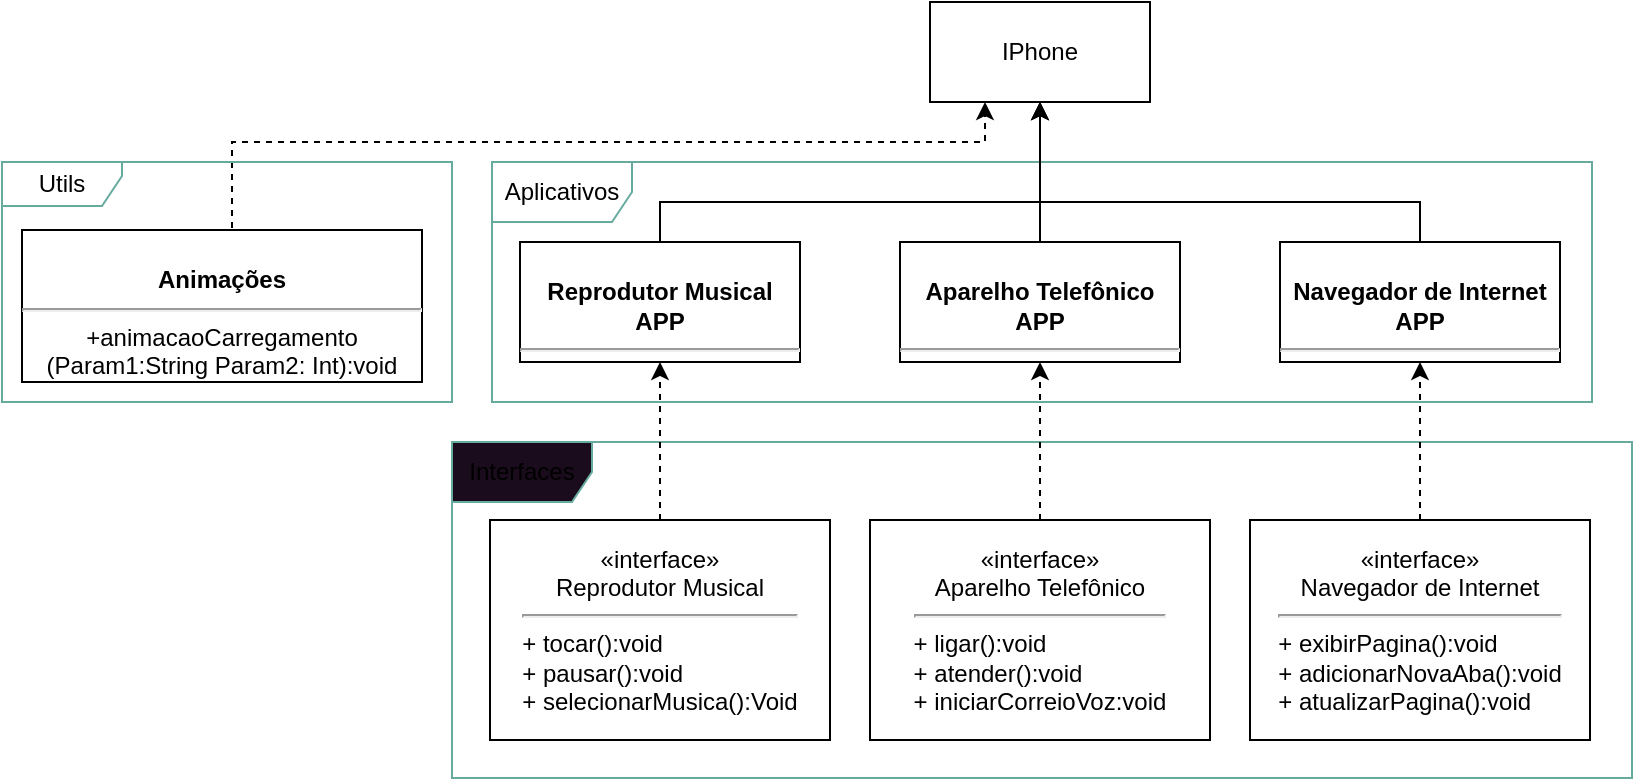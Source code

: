 <mxfile version="23.0.2" type="device">
  <diagram id="3ET_8zo-GePrdZHqEnzk" name="Página-1">
    <mxGraphModel dx="1182" dy="698" grid="1" gridSize="10" guides="1" tooltips="1" connect="1" arrows="1" fold="1" page="1" pageScale="1" pageWidth="1169" pageHeight="827" background="none" math="0" shadow="0">
      <root>
        <mxCell id="0" />
        <mxCell id="1" parent="0" />
        <mxCell id="7mgKpXwebCU9ba59nYDn-4" value="Aplicativos" style="shape=umlFrame;whiteSpace=wrap;html=1;pointerEvents=0;width=70;height=30;strokeColor=#67AB9F;" parent="1" vertex="1">
          <mxGeometry x="465" y="300" width="550" height="120" as="geometry" />
        </mxCell>
        <mxCell id="7mgKpXwebCU9ba59nYDn-3" value="Interfaces" style="shape=umlFrame;whiteSpace=wrap;html=1;pointerEvents=0;width=70;height=30;fillColor=#1B0C1D;strokeColor=#67AB9F;" parent="1" vertex="1">
          <mxGeometry x="445" y="440" width="590" height="168" as="geometry" />
        </mxCell>
        <mxCell id="mUjXztgoR0FgH-cJJg0s-21" value="IPhone" style="html=1;whiteSpace=wrap;" parent="1" vertex="1">
          <mxGeometry x="684" y="220" width="110" height="50" as="geometry" />
        </mxCell>
        <mxCell id="bmYYZ4TZPq_hbASh39-R-12" style="edgeStyle=orthogonalEdgeStyle;rounded=0;orthogonalLoop=1;jettySize=auto;html=1;exitX=0.5;exitY=0;exitDx=0;exitDy=0;dashed=1;" parent="1" source="mUjXztgoR0FgH-cJJg0s-24" target="bmYYZ4TZPq_hbASh39-R-8" edge="1">
          <mxGeometry relative="1" as="geometry">
            <mxPoint x="739" y="438" as="targetPoint" />
          </mxGeometry>
        </mxCell>
        <mxCell id="mUjXztgoR0FgH-cJJg0s-24" value="«interface»&lt;br&gt;Aparelho Telefônico&lt;hr&gt;&lt;div style=&quot;text-align: left;&quot;&gt;+ ligar():void&lt;br&gt;+ atender():void&lt;br&gt;+ iniciarCorreioVoz:void&lt;br&gt;&lt;/div&gt;" style="html=1;whiteSpace=wrap;" parent="1" vertex="1">
          <mxGeometry x="654" y="479" width="170" height="110" as="geometry" />
        </mxCell>
        <mxCell id="bmYYZ4TZPq_hbASh39-R-11" style="edgeStyle=orthogonalEdgeStyle;rounded=0;orthogonalLoop=1;jettySize=auto;html=1;exitX=0.5;exitY=0;exitDx=0;exitDy=0;dashed=1;" parent="1" source="mUjXztgoR0FgH-cJJg0s-25" target="bmYYZ4TZPq_hbASh39-R-6" edge="1">
          <mxGeometry relative="1" as="geometry">
            <mxPoint x="929" y="438" as="targetPoint" />
          </mxGeometry>
        </mxCell>
        <mxCell id="mUjXztgoR0FgH-cJJg0s-25" value="«interface»&lt;br&gt;Navegador de Internet&lt;hr&gt;&lt;div style=&quot;text-align: left;&quot;&gt;+ exibirPagina():void&lt;br&gt;+ adicionarNovaAba():void&lt;br&gt;+ atualizarPagina():void&lt;br&gt;&lt;/div&gt;" style="html=1;whiteSpace=wrap;" parent="1" vertex="1">
          <mxGeometry x="844" y="479" width="170" height="110" as="geometry" />
        </mxCell>
        <mxCell id="bmYYZ4TZPq_hbASh39-R-9" value="" style="edgeStyle=orthogonalEdgeStyle;rounded=0;orthogonalLoop=1;jettySize=auto;html=1;dashed=1;entryX=0.5;entryY=1;entryDx=0;entryDy=0;" parent="1" source="mUjXztgoR0FgH-cJJg0s-27" target="bmYYZ4TZPq_hbASh39-R-4" edge="1">
          <mxGeometry relative="1" as="geometry">
            <mxPoint x="549" y="438" as="targetPoint" />
          </mxGeometry>
        </mxCell>
        <mxCell id="mUjXztgoR0FgH-cJJg0s-27" value="«interface»&lt;br&gt;Reprodutor Musical&lt;hr&gt;&lt;div style=&quot;text-align: left;&quot;&gt;&lt;span style=&quot;background-color: initial;&quot;&gt;+ tocar():void&lt;/span&gt;&lt;/div&gt;&lt;div style=&quot;text-align: left;&quot;&gt;&lt;span style=&quot;background-color: initial;&quot;&gt;+ pausar():void&lt;/span&gt;&lt;/div&gt;&lt;div style=&quot;text-align: left;&quot;&gt;&lt;span style=&quot;background-color: initial;&quot;&gt;+ selecionarMusica():Void&lt;/span&gt;&lt;/div&gt;" style="html=1;whiteSpace=wrap;" parent="1" vertex="1">
          <mxGeometry x="464" y="479" width="170" height="110" as="geometry" />
        </mxCell>
        <mxCell id="bmYYZ4TZPq_hbASh39-R-15" style="edgeStyle=orthogonalEdgeStyle;rounded=0;orthogonalLoop=1;jettySize=auto;html=1;exitX=0.5;exitY=0;exitDx=0;exitDy=0;entryX=0.5;entryY=1;entryDx=0;entryDy=0;" parent="1" source="bmYYZ4TZPq_hbASh39-R-4" target="mUjXztgoR0FgH-cJJg0s-21" edge="1">
          <mxGeometry relative="1" as="geometry">
            <Array as="points">
              <mxPoint x="549" y="320" />
              <mxPoint x="739" y="320" />
            </Array>
          </mxGeometry>
        </mxCell>
        <mxCell id="bmYYZ4TZPq_hbASh39-R-4" value="&lt;p style=&quot;margin:0px;margin-top:4px;text-align:center;&quot;&gt;&lt;br&gt;&lt;b&gt;Reprodutor Musical APP&lt;/b&gt;&lt;/p&gt;&lt;hr&gt;" style="verticalAlign=top;align=left;overflow=fill;fontSize=12;fontFamily=Helvetica;html=1;whiteSpace=wrap;strokeColor=default;" parent="1" vertex="1">
          <mxGeometry x="479" y="340" width="140" height="60" as="geometry" />
        </mxCell>
        <mxCell id="bmYYZ4TZPq_hbASh39-R-16" style="edgeStyle=orthogonalEdgeStyle;rounded=0;orthogonalLoop=1;jettySize=auto;html=1;exitX=0.5;exitY=0;exitDx=0;exitDy=0;entryX=0.5;entryY=1;entryDx=0;entryDy=0;" parent="1" source="bmYYZ4TZPq_hbASh39-R-6" target="mUjXztgoR0FgH-cJJg0s-21" edge="1">
          <mxGeometry relative="1" as="geometry">
            <Array as="points">
              <mxPoint x="929" y="320" />
              <mxPoint x="739" y="320" />
            </Array>
          </mxGeometry>
        </mxCell>
        <mxCell id="bmYYZ4TZPq_hbASh39-R-6" value="&lt;p style=&quot;margin:0px;margin-top:4px;text-align:center;&quot;&gt;&lt;br&gt;&lt;b&gt;Navegador de Internet APP&lt;/b&gt;&lt;/p&gt;&lt;hr&gt;" style="verticalAlign=top;align=left;overflow=fill;fontSize=12;fontFamily=Helvetica;html=1;whiteSpace=wrap;" parent="1" vertex="1">
          <mxGeometry x="859" y="340" width="140" height="60" as="geometry" />
        </mxCell>
        <mxCell id="bmYYZ4TZPq_hbASh39-R-13" style="edgeStyle=orthogonalEdgeStyle;rounded=0;orthogonalLoop=1;jettySize=auto;html=1;exitX=0.5;exitY=0;exitDx=0;exitDy=0;entryX=0.5;entryY=1;entryDx=0;entryDy=0;" parent="1" source="bmYYZ4TZPq_hbASh39-R-8" target="mUjXztgoR0FgH-cJJg0s-21" edge="1">
          <mxGeometry relative="1" as="geometry" />
        </mxCell>
        <mxCell id="bmYYZ4TZPq_hbASh39-R-8" value="&lt;p style=&quot;margin:0px;margin-top:4px;text-align:center;&quot;&gt;&lt;br&gt;&lt;b&gt;Aparelho Telefônico APP&lt;/b&gt;&lt;/p&gt;&lt;hr&gt;" style="verticalAlign=top;align=left;overflow=fill;fontSize=12;fontFamily=Helvetica;html=1;whiteSpace=wrap;strokeColor=default;" parent="1" vertex="1">
          <mxGeometry x="669" y="340" width="140" height="60" as="geometry" />
        </mxCell>
        <mxCell id="Ze2AQvOSD7irp6cWCyjm-11" style="edgeStyle=orthogonalEdgeStyle;rounded=0;orthogonalLoop=1;jettySize=auto;html=1;exitX=0.5;exitY=0;exitDx=0;exitDy=0;entryX=0.25;entryY=1;entryDx=0;entryDy=0;dashed=1;" edge="1" parent="1" source="7mgKpXwebCU9ba59nYDn-1" target="mUjXztgoR0FgH-cJJg0s-21">
          <mxGeometry relative="1" as="geometry">
            <Array as="points">
              <mxPoint x="335" y="290" />
              <mxPoint x="712" y="290" />
            </Array>
          </mxGeometry>
        </mxCell>
        <mxCell id="7mgKpXwebCU9ba59nYDn-1" value="&lt;p style=&quot;margin: 4px 0px 0px;&quot;&gt;&lt;br&gt;&lt;b&gt;Animações&lt;/b&gt;&lt;/p&gt;&lt;hr&gt;&lt;div style=&quot;&quot;&gt;&lt;span style=&quot;background-color: initial;&quot;&gt;+animacaoCarregamento&lt;br&gt;(Param1:String Param2: Int):void&lt;/span&gt;&lt;/div&gt;" style="verticalAlign=top;align=center;overflow=fill;fontSize=12;fontFamily=Helvetica;html=1;whiteSpace=wrap;" parent="1" vertex="1">
          <mxGeometry x="230" y="334" width="200" height="76" as="geometry" />
        </mxCell>
        <mxCell id="7mgKpXwebCU9ba59nYDn-2" style="edgeStyle=orthogonalEdgeStyle;rounded=0;orthogonalLoop=1;jettySize=auto;html=1;exitX=0.5;exitY=1;exitDx=0;exitDy=0;" parent="1" source="7mgKpXwebCU9ba59nYDn-1" target="7mgKpXwebCU9ba59nYDn-1" edge="1">
          <mxGeometry relative="1" as="geometry" />
        </mxCell>
        <mxCell id="7mgKpXwebCU9ba59nYDn-8" value="Utils" style="shape=umlFrame;whiteSpace=wrap;html=1;pointerEvents=0;width=60;height=22;strokeColor=#67AB9F;" parent="1" vertex="1">
          <mxGeometry x="220" y="300" width="225" height="120" as="geometry" />
        </mxCell>
      </root>
    </mxGraphModel>
  </diagram>
</mxfile>
